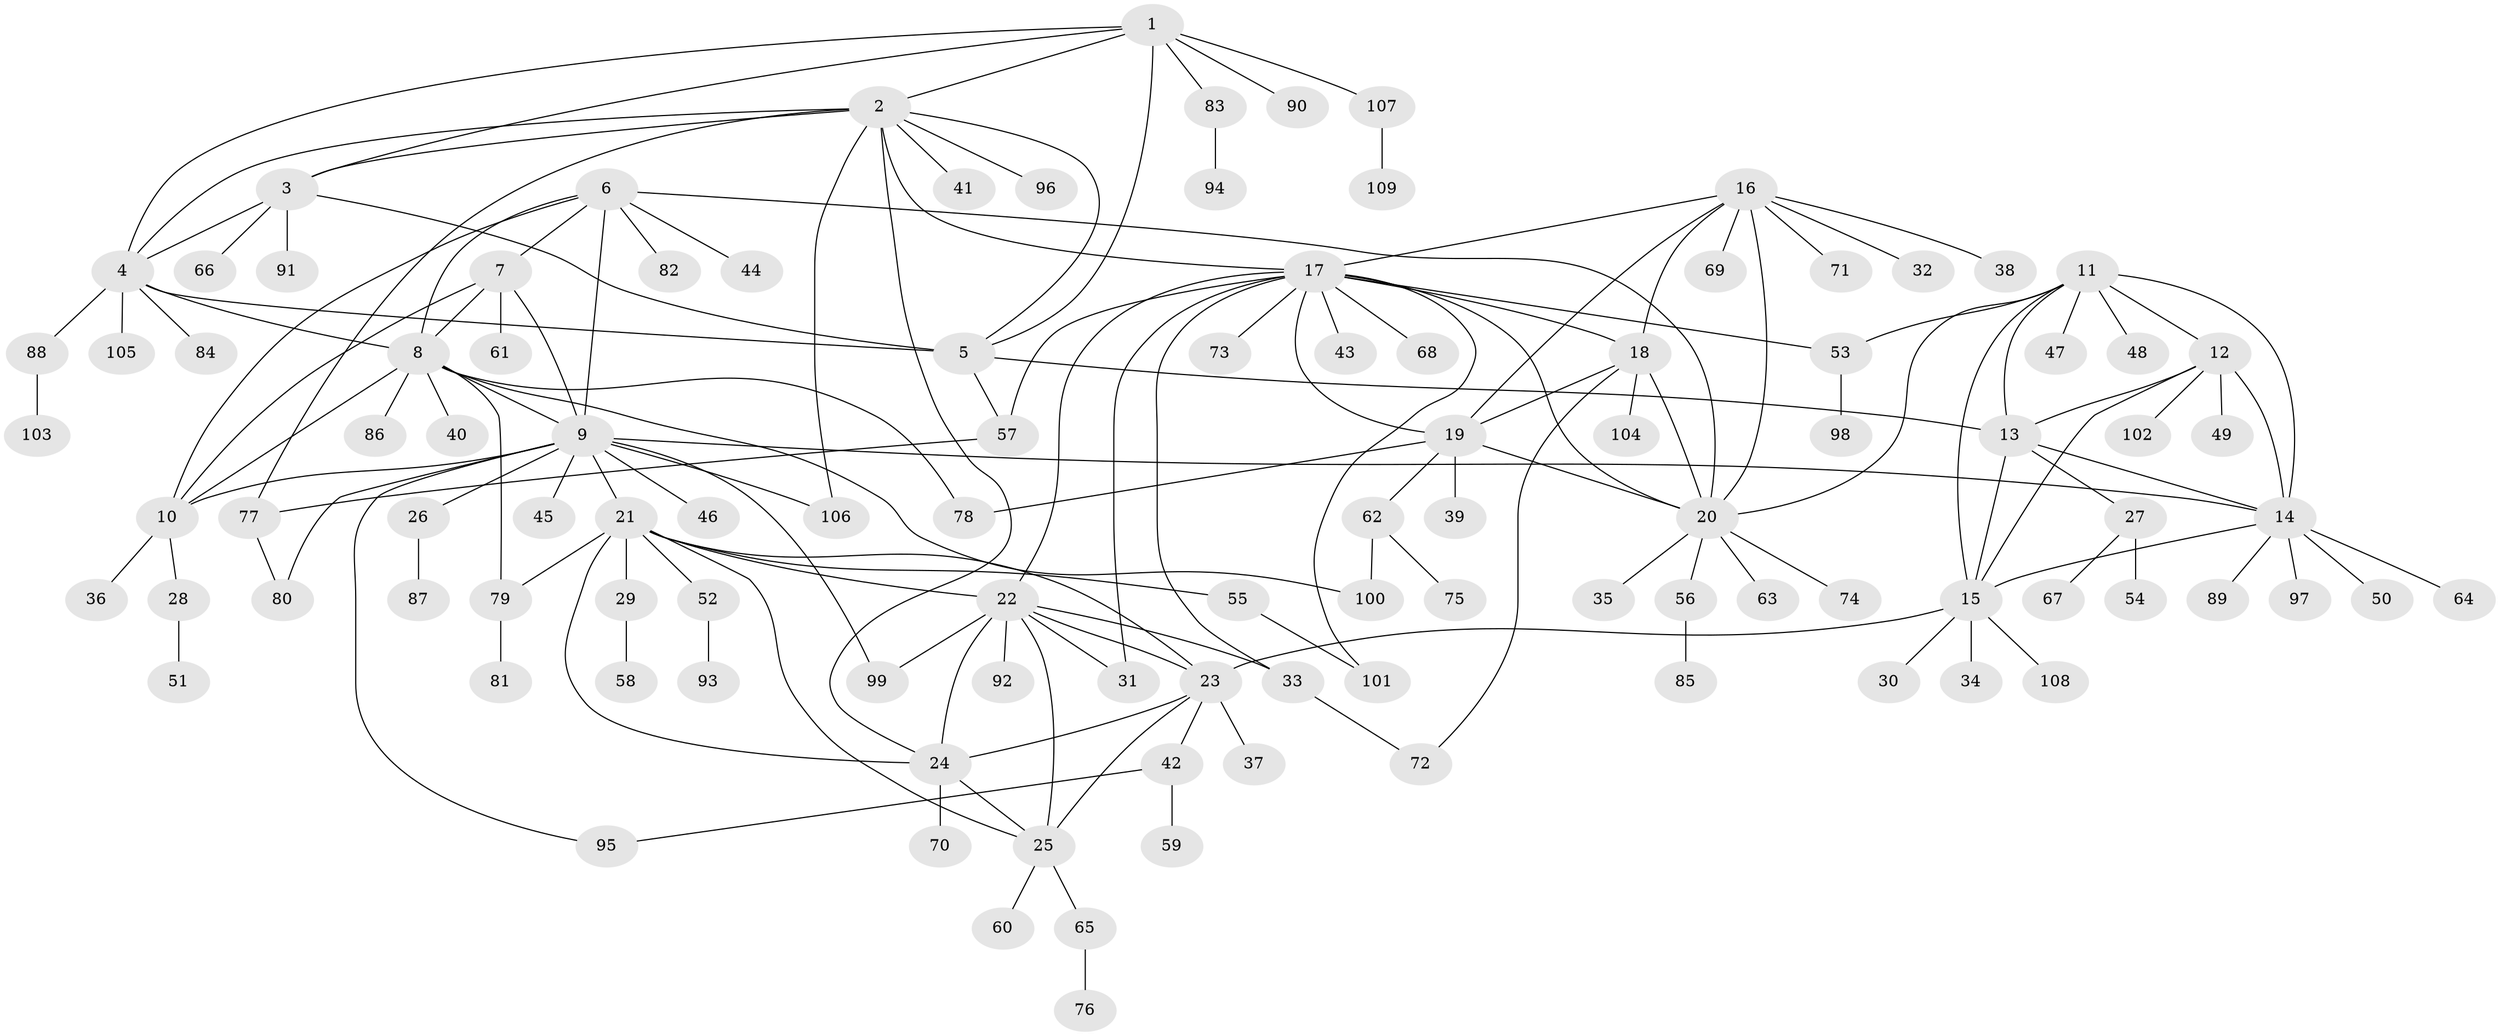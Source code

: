 // coarse degree distribution, {4: 0.03076923076923077, 5: 0.015384615384615385, 6: 0.03076923076923077, 8: 0.03076923076923077, 1: 0.7692307692307693, 11: 0.015384615384615385, 13: 0.015384615384615385, 12: 0.015384615384615385, 2: 0.06153846153846154, 15: 0.015384615384615385}
// Generated by graph-tools (version 1.1) at 2025/58/03/04/25 21:58:05]
// undirected, 109 vertices, 158 edges
graph export_dot {
graph [start="1"]
  node [color=gray90,style=filled];
  1;
  2;
  3;
  4;
  5;
  6;
  7;
  8;
  9;
  10;
  11;
  12;
  13;
  14;
  15;
  16;
  17;
  18;
  19;
  20;
  21;
  22;
  23;
  24;
  25;
  26;
  27;
  28;
  29;
  30;
  31;
  32;
  33;
  34;
  35;
  36;
  37;
  38;
  39;
  40;
  41;
  42;
  43;
  44;
  45;
  46;
  47;
  48;
  49;
  50;
  51;
  52;
  53;
  54;
  55;
  56;
  57;
  58;
  59;
  60;
  61;
  62;
  63;
  64;
  65;
  66;
  67;
  68;
  69;
  70;
  71;
  72;
  73;
  74;
  75;
  76;
  77;
  78;
  79;
  80;
  81;
  82;
  83;
  84;
  85;
  86;
  87;
  88;
  89;
  90;
  91;
  92;
  93;
  94;
  95;
  96;
  97;
  98;
  99;
  100;
  101;
  102;
  103;
  104;
  105;
  106;
  107;
  108;
  109;
  1 -- 2;
  1 -- 3;
  1 -- 4;
  1 -- 5;
  1 -- 83;
  1 -- 90;
  1 -- 107;
  2 -- 3;
  2 -- 4;
  2 -- 5;
  2 -- 17;
  2 -- 24;
  2 -- 41;
  2 -- 77;
  2 -- 96;
  2 -- 106;
  3 -- 4;
  3 -- 5;
  3 -- 66;
  3 -- 91;
  4 -- 5;
  4 -- 8;
  4 -- 84;
  4 -- 88;
  4 -- 105;
  5 -- 13;
  5 -- 57;
  6 -- 7;
  6 -- 8;
  6 -- 9;
  6 -- 10;
  6 -- 20;
  6 -- 44;
  6 -- 82;
  7 -- 8;
  7 -- 9;
  7 -- 10;
  7 -- 61;
  8 -- 9;
  8 -- 10;
  8 -- 40;
  8 -- 78;
  8 -- 79;
  8 -- 86;
  8 -- 100;
  9 -- 10;
  9 -- 14;
  9 -- 21;
  9 -- 26;
  9 -- 45;
  9 -- 46;
  9 -- 80;
  9 -- 95;
  9 -- 99;
  9 -- 106;
  10 -- 28;
  10 -- 36;
  11 -- 12;
  11 -- 13;
  11 -- 14;
  11 -- 15;
  11 -- 20;
  11 -- 47;
  11 -- 48;
  11 -- 53;
  12 -- 13;
  12 -- 14;
  12 -- 15;
  12 -- 49;
  12 -- 102;
  13 -- 14;
  13 -- 15;
  13 -- 27;
  14 -- 15;
  14 -- 50;
  14 -- 64;
  14 -- 89;
  14 -- 97;
  15 -- 23;
  15 -- 30;
  15 -- 34;
  15 -- 108;
  16 -- 17;
  16 -- 18;
  16 -- 19;
  16 -- 20;
  16 -- 32;
  16 -- 38;
  16 -- 69;
  16 -- 71;
  17 -- 18;
  17 -- 19;
  17 -- 20;
  17 -- 22;
  17 -- 31;
  17 -- 33;
  17 -- 43;
  17 -- 53;
  17 -- 57;
  17 -- 68;
  17 -- 73;
  17 -- 101;
  18 -- 19;
  18 -- 20;
  18 -- 72;
  18 -- 104;
  19 -- 20;
  19 -- 39;
  19 -- 62;
  19 -- 78;
  20 -- 35;
  20 -- 56;
  20 -- 63;
  20 -- 74;
  21 -- 22;
  21 -- 23;
  21 -- 24;
  21 -- 25;
  21 -- 29;
  21 -- 52;
  21 -- 55;
  21 -- 79;
  22 -- 23;
  22 -- 24;
  22 -- 25;
  22 -- 31;
  22 -- 33;
  22 -- 92;
  22 -- 99;
  23 -- 24;
  23 -- 25;
  23 -- 37;
  23 -- 42;
  24 -- 25;
  24 -- 70;
  25 -- 60;
  25 -- 65;
  26 -- 87;
  27 -- 54;
  27 -- 67;
  28 -- 51;
  29 -- 58;
  33 -- 72;
  42 -- 59;
  42 -- 95;
  52 -- 93;
  53 -- 98;
  55 -- 101;
  56 -- 85;
  57 -- 77;
  62 -- 75;
  62 -- 100;
  65 -- 76;
  77 -- 80;
  79 -- 81;
  83 -- 94;
  88 -- 103;
  107 -- 109;
}

